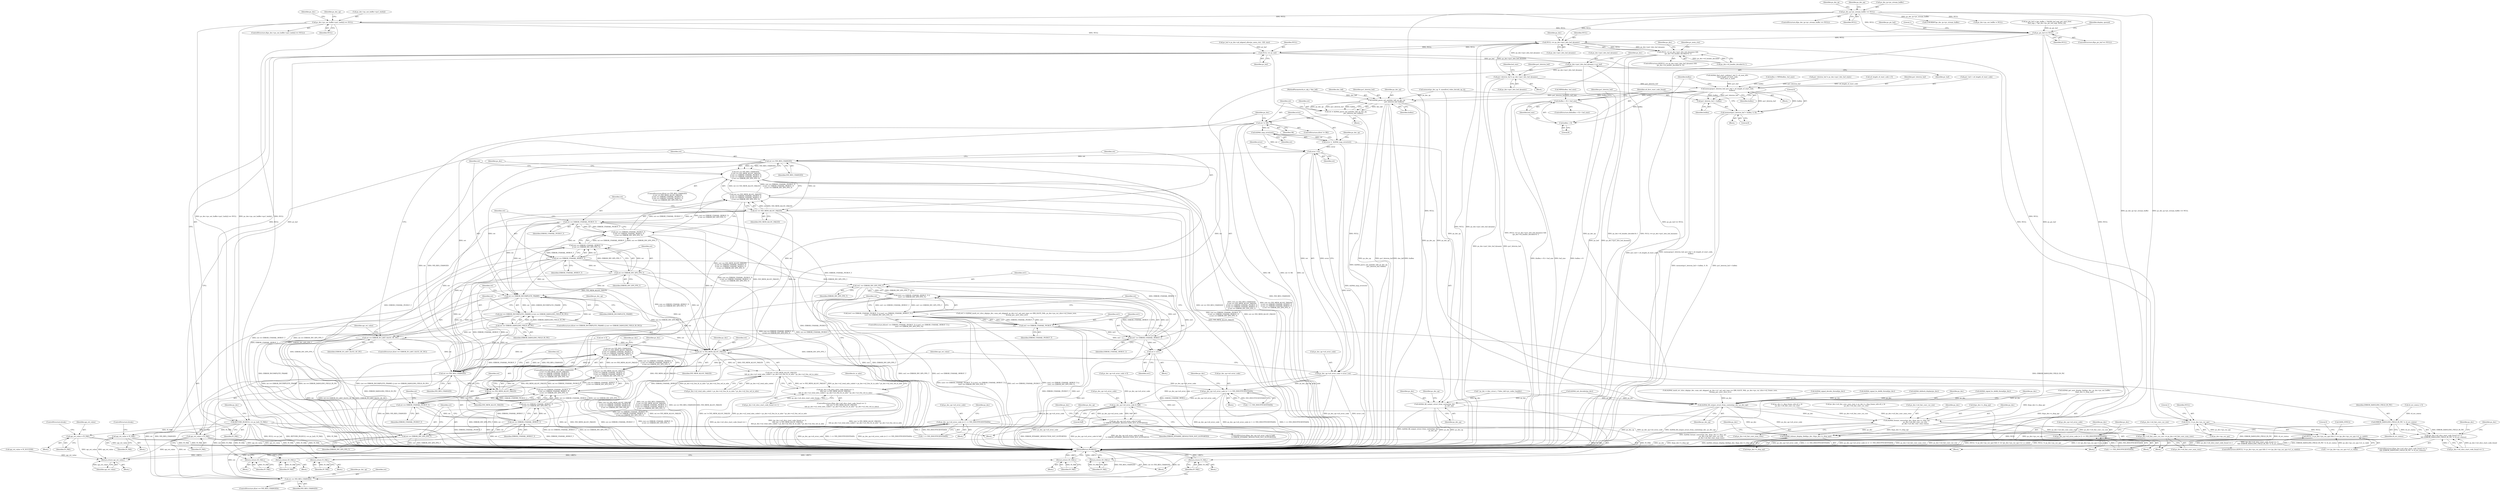 digraph "0_Android_33ef7de9ddc8ea7eb9cbc440d1cf89957a0c267b@array" {
"1000406" [label="(Call,ps_dec->ps_out_buffer->pu1_bufs[i] == NULL)"];
"1000260" [label="(Call,ps_dec_ip->pv_stream_buffer == NULL)"];
"1000623" [label="(Call,ps_pic_buf == NULL)"];
"1001000" [label="(Call,NULL == ps_dec->pu1_bits_buf_dynamic)"];
"1000999" [label="(Call,(NULL == ps_dec->pu1_bits_buf_dynamic) &&\n (ps_dec->i4_header_decoded & 1))"];
"1001041" [label="(Call,NULL == pv_buf)"];
"1001040" [label="(Call,RETURN_IF((NULL == pv_buf), IV_FAIL))"];
"1001200" [label="(Return,return (IV_FAIL);)"];
"1001268" [label="(Return,return (IV_FAIL);)"];
"1001316" [label="(Call,api_ret_value = IV_FAIL)"];
"1002184" [label="(Return,return api_ret_value;)"];
"1001360" [label="(Call,api_ret_value = IV_FAIL)"];
"1001369" [label="(Call,api_ret_value = IV_FAIL)"];
"1001417" [label="(Return,return (IV_FAIL);)"];
"1001630" [label="(Return,return IV_FAIL;)"];
"1001842" [label="(Return,return (IV_FAIL);)"];
"1001909" [label="(Return,return IV_FAIL;)"];
"1001045" [label="(Call,ps_dec->pu1_bits_buf_dynamic = pv_buf)"];
"1001060" [label="(Call,pu1_bitstrm_buf = ps_dec->pu1_bits_buf_dynamic)"];
"1001205" [label="(Call,memcpy(pu1_bitstrm_buf, pu1_buf + u4_length_of_start_code,\n                   buflen))"];
"1001212" [label="(Call,(buflen + 8) < buf_size)"];
"1001213" [label="(Call,buflen + 8)"];
"1001218" [label="(Call,memset(pu1_bitstrm_buf + buflen, 0, 8))"];
"1001219" [label="(Call,pu1_bitstrm_buf + buflen)"];
"1001294" [label="(Call,ih264d_parse_nal_unit(dec_hdl, ps_dec_op,\n                              pu1_bitstrm_buf, buflen))"];
"1001253" [label="(Call,ih264d_fill_output_struct_from_context(ps_dec,\n                                                           ps_dec_op))"];
"1001292" [label="(Call,ret = ih264d_parse_nal_unit(dec_hdl, ps_dec_op,\n                              pu1_bitstrm_buf, buflen))"];
"1001300" [label="(Call,ret != OK)"];
"1001307" [label="(Call,ih264d_map_error(ret))"];
"1001305" [label="(Call,error =  ih264d_map_error(ret))"];
"1001313" [label="(Call,error | ret)"];
"1001309" [label="(Call,ps_dec_op->u4_error_code = error | ret)"];
"1001239" [label="(Call,ps_dec_op->u4_error_code |= 1 << IVD_INSUFFICIENTDATA)"];
"1001746" [label="(Call,ps_dec_op->u4_error_code & 0xff)"];
"1001745" [label="(Call,(ps_dec_op->u4_error_code & 0xff)\n != ERROR_DYNAMIC_RESOLUTION_NOT_SUPPORTED)"];
"1001778" [label="(Call,ps_dec_op->u4_error_code |= (1 << IVD_INSUFFICIENTDATA))"];
"1001798" [label="(Call,ps_dec_op->u4_error_code |= (1 << IVD_INSUFFICIENTDATA))"];
"1001321" [label="(Call,ret == IVD_RES_CHANGED)"];
"1001320" [label="(Call,(ret == IVD_RES_CHANGED)\n || (ret == IVD_MEM_ALLOC_FAILED)\n || (ret == ERROR_UNAVAIL_PICBUF_T)\n || (ret == ERROR_UNAVAIL_MVBUF_T)\n || (ret == ERROR_INV_SPS_PPS_T))"];
"1001589" [label="(Call,(ret == IVD_RES_CHANGED)\n || (ret == IVD_MEM_ALLOC_FAILED)\n || (ret == ERROR_UNAVAIL_PICBUF_T)\n || (ret == ERROR_UNAVAIL_MVBUF_T)\n || (ret == ERROR_INV_SPS_PPS_T))"];
"1001325" [label="(Call,ret == IVD_MEM_ALLOC_FAILED)"];
"1001324" [label="(Call,(ret == IVD_MEM_ALLOC_FAILED)\n || (ret == ERROR_UNAVAIL_PICBUF_T)\n || (ret == ERROR_UNAVAIL_MVBUF_T)\n || (ret == ERROR_INV_SPS_PPS_T))"];
"1001593" [label="(Call,(ret == IVD_MEM_ALLOC_FAILED)\n || (ret == ERROR_UNAVAIL_PICBUF_T)\n || (ret == ERROR_UNAVAIL_MVBUF_T)\n || (ret == ERROR_INV_SPS_PPS_T))"];
"1001329" [label="(Call,ret == ERROR_UNAVAIL_PICBUF_T)"];
"1001328" [label="(Call,(ret == ERROR_UNAVAIL_PICBUF_T)\n || (ret == ERROR_UNAVAIL_MVBUF_T)\n || (ret == ERROR_INV_SPS_PPS_T))"];
"1001597" [label="(Call,(ret == ERROR_UNAVAIL_PICBUF_T)\n || (ret == ERROR_UNAVAIL_MVBUF_T)\n || (ret == ERROR_INV_SPS_PPS_T))"];
"1001333" [label="(Call,ret == ERROR_UNAVAIL_MVBUF_T)"];
"1001332" [label="(Call,(ret == ERROR_UNAVAIL_MVBUF_T)\n || (ret == ERROR_INV_SPS_PPS_T))"];
"1001601" [label="(Call,(ret == ERROR_UNAVAIL_MVBUF_T)\n || (ret == ERROR_INV_SPS_PPS_T))"];
"1001336" [label="(Call,ret == ERROR_INV_SPS_PPS_T)"];
"1001348" [label="(Call,ret == ERROR_INCOMPLETE_FRAME)"];
"1001347" [label="(Call,(ret == ERROR_INCOMPLETE_FRAME) || (ret == ERROR_DANGLING_FIELD_IN_PIC))"];
"1001351" [label="(Call,ret == ERROR_DANGLING_FIELD_IN_PIC)"];
"1001365" [label="(Call,ret == ERROR_IN_LAST_SLICE_OF_PIC)"];
"1001480" [label="(Call,ret != IVD_MEM_ALLOC_FAILED)"];
"1001479" [label="(Call,(ret != IVD_MEM_ALLOC_FAILED)\n && ps_dec->u2_total_mbs_coded < ps_dec->u2_frm_ht_in_mbs * ps_dec->u2_frm_wd_in_mbs)"];
"1001473" [label="(Call,(ps_dec->u4_slice_start_code_found == 1)\n && (ret != IVD_MEM_ALLOC_FAILED)\n && ps_dec->u2_total_mbs_coded < ps_dec->u2_frm_ht_in_mbs * ps_dec->u2_frm_wd_in_mbs)"];
"1001590" [label="(Call,ret == IVD_RES_CHANGED)"];
"1001594" [label="(Call,ret == IVD_MEM_ALLOC_FAILED)"];
"1001598" [label="(Call,ret == ERROR_UNAVAIL_PICBUF_T)"];
"1001602" [label="(Call,ret == ERROR_UNAVAIL_MVBUF_T)"];
"1001605" [label="(Call,ret == ERROR_INV_SPS_PPS_T)"];
"1001621" [label="(Call,ret == IVD_RES_CHANGED)"];
"1001851" [label="(Call,ERROR_DANGLING_FIELD_IN_PIC != i4_err_status)"];
"1001845" [label="(Call,(ps_dec->u4_slice_start_code_found == 1)\n && (ERROR_DANGLING_FIELD_IN_PIC != i4_err_status))"];
"1001581" [label="(Call,ret1 == ERROR_INV_SPS_PPS_T)"];
"1001577" [label="(Call,(ret1 == ERROR_UNAVAIL_MVBUF_T) ||\n (ret1 == ERROR_INV_SPS_PPS_T))"];
"1001573" [label="(Call,(ret1 == ERROR_UNAVAIL_PICBUF_T) || (ret1 == ERROR_UNAVAIL_MVBUF_T) ||\n (ret1 == ERROR_INV_SPS_PPS_T))"];
"1001585" [label="(Call,ret = ret1)"];
"1001578" [label="(Call,ret1 == ERROR_UNAVAIL_MVBUF_T)"];
"1001574" [label="(Call,ret1 == ERROR_UNAVAIL_PICBUF_T)"];
"1002066" [label="(Call,ih264d_fill_output_struct_from_context(ps_dec, ps_dec_op))"];
"1002097" [label="(Call,ih264d_format_convert(ps_dec, &(ps_dec->s_disp_op),\n                                  ps_dec->u4_fmt_conv_cur_row,\n                                  ps_dec->u4_fmt_conv_num_rows))"];
"1002109" [label="(Call,ps_dec->u4_fmt_conv_cur_row += ps_dec->u4_fmt_conv_num_rows)"];
"1002116" [label="(Call,ih264d_release_display_field(ps_dec, &(ps_dec->s_disp_op)))"];
"1002144" [label="(Call,NULL != ps_dec->ps_cur_sps)"];
"1002143" [label="(Call,(NULL != ps_dec->ps_cur_sps) && (1 == (ps_dec->ps_cur_sps->u1_is_valid)))"];
"1002143" [label="(Call,(NULL != ps_dec->ps_cur_sps) && (1 == (ps_dec->ps_cur_sps->u1_is_valid)))"];
"1002145" [label="(Identifier,NULL)"];
"1000678" [label="(Literal,1)"];
"1001317" [label="(Identifier,api_ret_value)"];
"1001361" [label="(Identifier,api_ret_value)"];
"1001324" [label="(Call,(ret == IVD_MEM_ALLOC_FAILED)\n || (ret == ERROR_UNAVAIL_PICBUF_T)\n || (ret == ERROR_UNAVAIL_MVBUF_T)\n || (ret == ERROR_INV_SPS_PPS_T))"];
"1001789" [label="(Identifier,ps_dec)"];
"1001741" [label="(Call,ih264d_signal_bs_deblk_thread(ps_dec))"];
"1001211" [label="(ControlStructure,if((buflen + 8) < buf_size))"];
"1001592" [label="(Identifier,IVD_RES_CHANGED)"];
"1001049" [label="(Identifier,pv_buf)"];
"1001360" [label="(Call,api_ret_value = IV_FAIL)"];
"1001627" [label="(Identifier,ps_dec_op)"];
"1001062" [label="(Call,ps_dec->pu1_bits_buf_dynamic)"];
"1001045" [label="(Call,ps_dec->pu1_bits_buf_dynamic = pv_buf)"];
"1001240" [label="(Call,ps_dec_op->u4_error_code)"];
"1001583" [label="(Identifier,ERROR_INV_SPS_PPS_T)"];
"1001845" [label="(Call,(ps_dec->u4_slice_start_code_found == 1)\n && (ERROR_DANGLING_FIELD_IN_PIC != i4_err_status))"];
"1001072" [label="(Call,pu1_bitstrm_buf = ps_dec->pu1_bits_buf_static)"];
"1001330" [label="(Identifier,ret)"];
"1001337" [label="(Identifier,ret)"];
"1001602" [label="(Call,ret == ERROR_UNAVAIL_MVBUF_T)"];
"1001000" [label="(Call,NULL == ps_dec->pu1_bits_buf_dynamic)"];
"1001105" [label="(Call,MIN(buflen, buf_size))"];
"1001350" [label="(Identifier,ERROR_INCOMPLETE_FRAME)"];
"1002099" [label="(Call,&(ps_dec->s_disp_op))"];
"1001225" [label="(Identifier,u4_first_start_code_found)"];
"1002110" [label="(Call,ps_dec->u4_fmt_conv_cur_row)"];
"1002098" [label="(Identifier,ps_dec)"];
"1001597" [label="(Call,(ret == ERROR_UNAVAIL_PICBUF_T)\n || (ret == ERROR_UNAVAIL_MVBUF_T)\n || (ret == ERROR_INV_SPS_PPS_T))"];
"1001354" [label="(Block,)"];
"1001798" [label="(Call,ps_dec_op->u4_error_code |= (1 << IVD_INSUFFICIENTDATA))"];
"1001745" [label="(Call,(ps_dec_op->u4_error_code & 0xff)\n != ERROR_DYNAMIC_RESOLUTION_NOT_SUPPORTED)"];
"1001297" [label="(Identifier,pu1_bitstrm_buf)"];
"1001377" [label="(Block,)"];
"1001298" [label="(Identifier,buflen)"];
"1001364" [label="(ControlStructure,if(ret == ERROR_IN_LAST_SLICE_OF_PIC))"];
"1001584" [label="(Block,)"];
"1001604" [label="(Identifier,ERROR_UNAVAIL_MVBUF_T)"];
"1001320" [label="(Call,(ret == IVD_RES_CHANGED)\n || (ret == IVD_MEM_ALLOC_FAILED)\n || (ret == ERROR_UNAVAIL_PICBUF_T)\n || (ret == ERROR_UNAVAIL_MVBUF_T)\n || (ret == ERROR_INV_SPS_PPS_T))"];
"1001418" [label="(Identifier,IV_FAIL)"];
"1002088" [label="(Call,ps_dec->s_disp_frame_info.u4_y_ht\n - ps_dec->u4_fmt_conv_cur_row)"];
"1001779" [label="(Call,ps_dec_op->u4_error_code)"];
"1001328" [label="(Call,(ret == ERROR_UNAVAIL_PICBUF_T)\n || (ret == ERROR_UNAVAIL_MVBUF_T)\n || (ret == ERROR_INV_SPS_PPS_T))"];
"1001315" [label="(Identifier,ret)"];
"1002084" [label="(Call,ps_dec->u4_fmt_conv_num_rows = ps_dec->s_disp_frame_info.u4_y_ht\n - ps_dec->u4_fmt_conv_cur_row)"];
"1001319" [label="(ControlStructure,if((ret == IVD_RES_CHANGED)\n || (ret == IVD_MEM_ALLOC_FAILED)\n || (ret == ERROR_UNAVAIL_PICBUF_T)\n || (ret == ERROR_UNAVAIL_MVBUF_T)\n || (ret == ERROR_INV_SPS_PPS_T)))"];
"1001353" [label="(Identifier,ERROR_DANGLING_FIELD_IN_PIC)"];
"1001807" [label="(Identifier,ps_dec)"];
"1001059" [label="(Block,)"];
"1000171" [label="(Call,u4_length_of_start_code = 0)"];
"1001908" [label="(Block,)"];
"1001372" [label="(ControlStructure,break;)"];
"1001296" [label="(Identifier,ps_dec_op)"];
"1001778" [label="(Call,ps_dec_op->u4_error_code |= (1 << IVD_INSUFFICIENTDATA))"];
"1002116" [label="(Call,ih264d_release_display_field(ps_dec, &(ps_dec->s_disp_op)))"];
"1001295" [label="(Identifier,dec_hdl)"];
"1001342" [label="(Identifier,ps_dec)"];
"1001610" [label="(Identifier,ps_dec)"];
"1001061" [label="(Identifier,pu1_bitstrm_buf)"];
"1000259" [label="(ControlStructure,if(ps_dec_ip->pv_stream_buffer == NULL))"];
"1001299" [label="(ControlStructure,if(ret != OK))"];
"1001777" [label="(Block,)"];
"1001363" [label="(ControlStructure,break;)"];
"1001587" [label="(Identifier,ret1)"];
"1001334" [label="(Identifier,ret)"];
"1001060" [label="(Call,pu1_bitstrm_buf = ps_dec->pu1_bits_buf_dynamic)"];
"1001214" [label="(Identifier,buflen)"];
"1001323" [label="(Identifier,IVD_RES_CHANGED)"];
"1001622" [label="(Identifier,ret)"];
"1001586" [label="(Identifier,ret)"];
"1000625" [label="(Identifier,NULL)"];
"1001318" [label="(Identifier,IV_FAIL)"];
"1001206" [label="(Identifier,pu1_bitstrm_buf)"];
"1000148" [label="(MethodParameterIn,iv_obj_t *dec_hdl)"];
"1000407" [label="(Call,ps_dec->ps_out_buffer->pu1_bufs[i])"];
"1001207" [label="(Call,pu1_buf + u4_length_of_start_code)"];
"1001746" [label="(Call,ps_dec_op->u4_error_code & 0xff)"];
"1001366" [label="(Identifier,ret)"];
"1001620" [label="(ControlStructure,if(ret == IVD_RES_CHANGED))"];
"1002126" [label="(Identifier,ps_dec)"];
"1001634" [label="(Identifier,ps_dec)"];
"1001594" [label="(Call,ret == IVD_MEM_ALLOC_FAILED)"];
"1001853" [label="(Identifier,i4_err_status)"];
"1002142" [label="(ControlStructure,if((NULL != ps_dec->ps_cur_sps) && (1 == (ps_dec->ps_cur_sps->u1_is_valid))))"];
"1001311" [label="(Identifier,ps_dec_op)"];
"1001305" [label="(Call,error =  ih264d_map_error(ret))"];
"1001554" [label="(Call,ret1 = ih264d_mark_err_slice_skip(ps_dec, num_mb_skipped, ps_dec->u1_nal_unit_type == IDR_SLICE_NAL, ps_dec->ps_cur_slice->u2_frame_num,\n &temp_poc, prev_slice_err))"];
"1001046" [label="(Call,ps_dec->pu1_bits_buf_dynamic)"];
"1001338" [label="(Identifier,ERROR_INV_SPS_PPS_T)"];
"1002118" [label="(Call,&(ps_dec->s_disp_op))"];
"1001575" [label="(Identifier,ret1)"];
"1001574" [label="(Call,ret1 == ERROR_UNAVAIL_PICBUF_T)"];
"1001255" [label="(Identifier,ps_dec_op)"];
"1001210" [label="(Identifier,buflen)"];
"1001007" [label="(Identifier,ps_dec)"];
"1001782" [label="(Call,1 << IVD_INSUFFICIENTDATA)"];
"1001501" [label="(Identifier,ht_in_mbs)"];
"1002020" [label="(Identifier,ps_dec)"];
"1000896" [label="(Call,ih264d_init_decoder(ps_dec))"];
"1001485" [label="(Identifier,ps_dec)"];
"1000405" [label="(ControlStructure,if(ps_dec->ps_out_buffer->pu1_bufs[i] == NULL))"];
"1001216" [label="(Identifier,buf_size)"];
"1001755" [label="(Identifier,ps_dec_op)"];
"1002072" [label="(Identifier,ps_dec)"];
"1001348" [label="(Call,ret == ERROR_INCOMPLETE_FRAME)"];
"1001047" [label="(Identifier,ps_dec)"];
"1001479" [label="(Call,(ret != IVD_MEM_ALLOC_FAILED)\n && ps_dec->u2_total_mbs_coded < ps_dec->u2_frm_ht_in_mbs * ps_dec->u2_frm_wd_in_mbs)"];
"1001556" [label="(Call,ih264d_mark_err_slice_skip(ps_dec, num_mb_skipped, ps_dec->u1_nal_unit_type == IDR_SLICE_NAL, ps_dec->ps_cur_slice->u2_frame_num,\n &temp_poc, prev_slice_err))"];
"1002144" [label="(Call,NULL != ps_dec->ps_cur_sps)"];
"1001473" [label="(Call,(ps_dec->u4_slice_start_code_found == 1)\n && (ret != IVD_MEM_ALLOC_FAILED)\n && ps_dec->u2_total_mbs_coded < ps_dec->u2_frm_ht_in_mbs * ps_dec->u2_frm_wd_in_mbs)"];
"1001371" [label="(Identifier,IV_FAIL)"];
"1000161" [label="(Call,i4_err_status = 0)"];
"1001306" [label="(Identifier,error)"];
"1001294" [label="(Call,ih264d_parse_nal_unit(dec_hdl, ps_dec_op,\n                              pu1_bitstrm_buf, buflen))"];
"1001595" [label="(Identifier,ret)"];
"1001336" [label="(Call,ret == ERROR_INV_SPS_PPS_T)"];
"1001321" [label="(Call,ret == IVD_RES_CHANGED)"];
"1001292" [label="(Call,ret = ih264d_parse_nal_unit(dec_hdl, ps_dec_op,\n                              pu1_bitstrm_buf, buflen))"];
"1001309" [label="(Call,ps_dec_op->u4_error_code = error | ret)"];
"1001744" [label="(ControlStructure,if((ps_dec_op->u4_error_code & 0xff)\n != ERROR_DYNAMIC_RESOLUTION_NOT_SUPPORTED))"];
"1001843" [label="(Identifier,IV_FAIL)"];
"1001369" [label="(Call,api_ret_value = IV_FAIL)"];
"1001310" [label="(Call,ps_dec_op->u4_error_code)"];
"1001087" [label="(Call,ih264d_find_start_code(pu1_buf, 0, u4_max_ofst,\n &u4_length_of_start_code,\n &u4_next_is_aud))"];
"1002149" [label="(Call,1 == (ps_dec->ps_cur_sps->u1_is_valid))"];
"1000999" [label="(Call,(NULL == ps_dec->pu1_bits_buf_dynamic) &&\n (ps_dec->i4_header_decoded & 1))"];
"1001577" [label="(Call,(ret1 == ERROR_UNAVAIL_MVBUF_T) ||\n (ret1 == ERROR_INV_SPS_PPS_T))"];
"1001846" [label="(Call,ps_dec->u4_slice_start_code_found == 1)"];
"1000264" [label="(Identifier,NULL)"];
"1001582" [label="(Identifier,ret1)"];
"1001605" [label="(Call,ret == ERROR_INV_SPS_PPS_T)"];
"1001301" [label="(Identifier,ret)"];
"1001732" [label="(Call,ih264d_signal_decode_thread(ps_dec))"];
"1000610" [label="(Call,ps_pic_buf = (pic_buffer_t *)ih264_buf_mgr_get_next_free(\n (buf_mgr_t *)ps_dec->pv_pic_buf_mgr, &free_id))"];
"1001472" [label="(ControlStructure,if((ps_dec->u4_slice_start_code_found == 1)\n && (ret != IVD_MEM_ALLOC_FAILED)\n && ps_dec->u2_total_mbs_coded < ps_dec->u2_frm_ht_in_mbs * ps_dec->u2_frm_wd_in_mbs))"];
"1001223" [label="(Literal,8)"];
"1000227" [label="(Call,memset(ps_dec_op, 0, sizeof(ivd_video_decode_op_t)))"];
"1000435" [label="(Identifier,ps_dec)"];
"1001607" [label="(Identifier,ERROR_INV_SPS_PPS_T)"];
"1001483" [label="(Call,ps_dec->u2_total_mbs_coded < ps_dec->u2_frm_ht_in_mbs * ps_dec->u2_frm_wd_in_mbs)"];
"1001910" [label="(Identifier,IV_FAIL)"];
"1000414" [label="(Identifier,NULL)"];
"1001367" [label="(Identifier,ERROR_IN_LAST_SLICE_OF_PIC)"];
"1001302" [label="(Identifier,OK)"];
"1000418" [label="(Identifier,ps_dec_op)"];
"1001589" [label="(Call,(ret == IVD_RES_CHANGED)\n || (ret == IVD_MEM_ALLOC_FAILED)\n || (ret == ERROR_UNAVAIL_PICBUF_T)\n || (ret == ERROR_UNAVAIL_MVBUF_T)\n || (ret == ERROR_INV_SPS_PPS_T))"];
"1002024" [label="(Call,ih264d_signal_bs_deblk_thread(ps_dec))"];
"1001040" [label="(Call,RETURN_IF((NULL == pv_buf), IV_FAIL))"];
"1001588" [label="(ControlStructure,if((ret == IVD_RES_CHANGED)\n || (ret == IVD_MEM_ALLOC_FAILED)\n || (ret == ERROR_UNAVAIL_PICBUF_T)\n || (ret == ERROR_UNAVAIL_MVBUF_T)\n || (ret == ERROR_INV_SPS_PPS_T)))"];
"1001316" [label="(Call,api_ret_value = IV_FAIL)"];
"1001333" [label="(Call,ret == ERROR_UNAVAIL_MVBUF_T)"];
"1000151" [label="(Block,)"];
"1001293" [label="(Identifier,ret)"];
"1001219" [label="(Call,pu1_bitstrm_buf + buflen)"];
"1001001" [label="(Identifier,NULL)"];
"1001042" [label="(Identifier,NULL)"];
"1000981" [label="(Call,(UWORD8*)ps_dec_ip->pv_stream_buffer)"];
"1001015" [label="(Identifier,pv_mem_ctxt)"];
"1001362" [label="(Identifier,IV_FAIL)"];
"1001357" [label="(Identifier,ps_dec_op)"];
"1001774" [label="(Identifier,ps_dec)"];
"1001621" [label="(Call,ret == IVD_RES_CHANGED)"];
"1001750" [label="(Literal,0xff)"];
"1001052" [label="(Identifier,ps_dec)"];
"1000976" [label="(Block,)"];
"1000188" [label="(Call,ret = 0)"];
"1000998" [label="(ControlStructure,if((NULL == ps_dec->pu1_bits_buf_dynamic) &&\n (ps_dec->i4_header_decoded & 1)))"];
"1001252" [label="(Block,)"];
"1001580" [label="(Identifier,ERROR_UNAVAIL_MVBUF_T)"];
"1001585" [label="(Call,ret = ret1)"];
"1001747" [label="(Call,ps_dec_op->u4_error_code)"];
"1001218" [label="(Call,memset(pu1_bitstrm_buf + buflen, 0, 8))"];
"1001220" [label="(Identifier,pu1_bitstrm_buf)"];
"1001802" [label="(Call,1 << IVD_INSUFFICIENTDATA)"];
"1001579" [label="(Identifier,ret1)"];
"1001313" [label="(Call,error | ret)"];
"1001335" [label="(Identifier,ERROR_UNAVAIL_MVBUF_T)"];
"1002113" [label="(Call,ps_dec->u4_fmt_conv_num_rows)"];
"1001842" [label="(Return,return (IV_FAIL);)"];
"1001258" [label="(Identifier,ps_dec_op)"];
"1001368" [label="(Block,)"];
"1001799" [label="(Call,ps_dec_op->u4_error_code)"];
"1001844" [label="(ControlStructure,if((ps_dec->u4_slice_start_code_found == 1)\n && (ERROR_DANGLING_FIELD_IN_PIC != i4_err_status)))"];
"1001902" [label="(Call,ih264d_deblock_display(ps_dec))"];
"1002103" [label="(Call,ps_dec->u4_fmt_conv_cur_row)"];
"1000622" [label="(ControlStructure,if(ps_pic_buf == NULL))"];
"1001213" [label="(Call,buflen + 8)"];
"1001002" [label="(Call,ps_dec->pu1_bits_buf_dynamic)"];
"1001233" [label="(Block,)"];
"1001572" [label="(ControlStructure,if((ret1 == ERROR_UNAVAIL_PICBUF_T) || (ret1 == ERROR_UNAVAIL_MVBUF_T) ||\n (ret1 == ERROR_INV_SPS_PPS_T)))"];
"1001269" [label="(Identifier,IV_FAIL)"];
"1001307" [label="(Call,ih264d_map_error(ret))"];
"1001103" [label="(Call,buflen = MIN(buflen, buf_size))"];
"1000630" [label="(Identifier,display_queued)"];
"1001010" [label="(Block,)"];
"1001909" [label="(Return,return IV_FAIL;)"];
"1002185" [label="(Identifier,api_ret_value)"];
"1001601" [label="(Call,(ret == ERROR_UNAVAIL_MVBUF_T)\n || (ret == ERROR_INV_SPS_PPS_T))"];
"1001346" [label="(ControlStructure,if((ret == ERROR_INCOMPLETE_FRAME) || (ret == ERROR_DANGLING_FIELD_IN_PIC)))"];
"1001044" [label="(Identifier,IV_FAIL)"];
"1001480" [label="(Call,ret != IVD_MEM_ALLOC_FAILED)"];
"1001332" [label="(Call,(ret == ERROR_UNAVAIL_MVBUF_T)\n || (ret == ERROR_INV_SPS_PPS_T))"];
"1001200" [label="(Return,return (IV_FAIL);)"];
"1001751" [label="(Identifier,ERROR_DYNAMIC_RESOLUTION_NOT_SUPPORTED)"];
"1001573" [label="(Call,(ret1 == ERROR_UNAVAIL_PICBUF_T) || (ret1 == ERROR_UNAVAIL_MVBUF_T) ||\n (ret1 == ERROR_INV_SPS_PPS_T))"];
"1002083" [label="(Block,)"];
"1001268" [label="(Return,return (IV_FAIL);)"];
"1001581" [label="(Call,ret1 == ERROR_INV_SPS_PPS_T)"];
"1001155" [label="(Block,)"];
"1001005" [label="(Call,ps_dec->i4_header_decoded & 1)"];
"1001578" [label="(Call,ret1 == ERROR_UNAVAIL_MVBUF_T)"];
"1000283" [label="(Identifier,ps_dec_ip)"];
"1002106" [label="(Call,ps_dec->u4_fmt_conv_num_rows)"];
"1001034" [label="(Call,pv_buf = ps_dec->pf_aligned_alloc(pv_mem_ctxt, 128, size))"];
"1001308" [label="(Identifier,ret)"];
"1001327" [label="(Identifier,IVD_MEM_ALLOC_FAILED)"];
"1001600" [label="(Identifier,ERROR_UNAVAIL_PICBUF_T)"];
"1001482" [label="(Identifier,IVD_MEM_ALLOC_FAILED)"];
"1001576" [label="(Identifier,ERROR_UNAVAIL_PICBUF_T)"];
"1000406" [label="(Call,ps_dec->ps_out_buffer->pu1_bufs[i] == NULL)"];
"1001329" [label="(Call,ret == ERROR_UNAVAIL_PICBUF_T)"];
"1000260" [label="(Call,ps_dec_ip->pv_stream_buffer == NULL)"];
"1001598" [label="(Call,ret == ERROR_UNAVAIL_PICBUF_T)"];
"1001596" [label="(Identifier,IVD_MEM_ALLOC_FAILED)"];
"1002068" [label="(Identifier,ps_dec_op)"];
"1000268" [label="(Identifier,ps_dec_op)"];
"1001599" [label="(Identifier,ret)"];
"1001057" [label="(Identifier,ps_dec)"];
"1002067" [label="(Identifier,ps_dec)"];
"1001474" [label="(Call,ps_dec->u4_slice_start_code_found == 1)"];
"1002160" [label="(Literal,0)"];
"1002186" [label="(MethodReturn,WORD32)"];
"1001254" [label="(Identifier,ps_dec)"];
"1001303" [label="(Block,)"];
"1001314" [label="(Identifier,error)"];
"1001352" [label="(Identifier,ret)"];
"1001606" [label="(Identifier,ret)"];
"1002150" [label="(Literal,1)"];
"1001630" [label="(Return,return IV_FAIL;)"];
"1001417" [label="(Return,return (IV_FAIL);)"];
"1001591" [label="(Identifier,ret)"];
"1001217" [label="(Block,)"];
"1001593" [label="(Call,(ret == IVD_MEM_ALLOC_FAILED)\n || (ret == ERROR_UNAVAIL_PICBUF_T)\n || (ret == ERROR_UNAVAIL_MVBUF_T)\n || (ret == ERROR_INV_SPS_PPS_T))"];
"1000153" [label="(Call,* ps_dec = (dec_struct_t *)(dec_hdl->pv_codec_handle))"];
"1002097" [label="(Call,ih264d_format_convert(ps_dec, &(ps_dec->s_disp_op),\n                                  ps_dec->u4_fmt_conv_cur_row,\n                                  ps_dec->u4_fmt_conv_num_rows))"];
"1002117" [label="(Identifier,ps_dec)"];
"1001205" [label="(Call,memcpy(pu1_bitstrm_buf, pu1_buf + u4_length_of_start_code,\n                   buflen))"];
"1002026" [label="(Block,)"];
"1002146" [label="(Call,ps_dec->ps_cur_sps)"];
"1001243" [label="(Call,1 << IVD_INSUFFICIENTDATA)"];
"1002111" [label="(Identifier,ps_dec)"];
"1001603" [label="(Identifier,ret)"];
"1001043" [label="(Identifier,pv_buf)"];
"1001608" [label="(Block,)"];
"1002109" [label="(Call,ps_dec->u4_fmt_conv_cur_row += ps_dec->u4_fmt_conv_num_rows)"];
"1000623" [label="(Call,ps_pic_buf == NULL)"];
"1001066" [label="(Identifier,buf_size)"];
"1001809" [label="(Block,)"];
"1001212" [label="(Call,(buflen + 8) < buf_size)"];
"1001222" [label="(Literal,0)"];
"1001375" [label="(Identifier,ps_dec)"];
"1001623" [label="(Identifier,IVD_RES_CHANGED)"];
"1001852" [label="(Identifier,ERROR_DANGLING_FIELD_IN_PIC)"];
"1001631" [label="(Identifier,IV_FAIL)"];
"1001351" [label="(Call,ret == ERROR_DANGLING_FIELD_IN_PIC)"];
"1001253" [label="(Call,ih264d_fill_output_struct_from_context(ps_dec,\n                                                           ps_dec_op))"];
"1001797" [label="(Block,)"];
"1001215" [label="(Literal,8)"];
"1000476" [label="(Call,ps_dec_op->u4_error_code = 0)"];
"1001349" [label="(Identifier,ret)"];
"1002178" [label="(Call,DATA_SYNC())"];
"1001300" [label="(Call,ret != OK)"];
"1001590" [label="(Call,ret == IVD_RES_CHANGED)"];
"1001326" [label="(Identifier,ret)"];
"1001041" [label="(Call,NULL == pv_buf)"];
"1001201" [label="(Identifier,IV_FAIL)"];
"1001331" [label="(Identifier,ERROR_UNAVAIL_PICBUF_T)"];
"1002066" [label="(Call,ih264d_fill_output_struct_from_context(ps_dec, ps_dec_op))"];
"1000192" [label="(Call,api_ret_value = IV_SUCCESS)"];
"1000261" [label="(Call,ps_dec_ip->pv_stream_buffer)"];
"1001249" [label="(Identifier,ps_dec)"];
"1001347" [label="(Call,(ret == ERROR_INCOMPLETE_FRAME) || (ret == ERROR_DANGLING_FIELD_IN_PIC))"];
"1001365" [label="(Call,ret == ERROR_IN_LAST_SLICE_OF_PIC)"];
"1002184" [label="(Return,return api_ret_value;)"];
"1001204" [label="(Block,)"];
"1002038" [label="(Call,ih264d_get_next_display_field(ps_dec, ps_dec->ps_out_buffer,\n &(ps_dec->s_disp_op)))"];
"1000624" [label="(Identifier,ps_pic_buf)"];
"1001221" [label="(Identifier,buflen)"];
"1001325" [label="(Call,ret == IVD_MEM_ALLOC_FAILED)"];
"1001322" [label="(Identifier,ret)"];
"1001239" [label="(Call,ps_dec_op->u4_error_code |= 1 << IVD_INSUFFICIENTDATA)"];
"1001858" [label="(Identifier,ps_dec)"];
"1001851" [label="(Call,ERROR_DANGLING_FIELD_IN_PIC != i4_err_status)"];
"1001370" [label="(Identifier,api_ret_value)"];
"1000311" [label="(Call,ps_dec->ps_out_buffer = NULL)"];
"1001481" [label="(Identifier,ret)"];
"1000406" -> "1000405"  [label="AST: "];
"1000406" -> "1000414"  [label="CFG: "];
"1000407" -> "1000406"  [label="AST: "];
"1000414" -> "1000406"  [label="AST: "];
"1000418" -> "1000406"  [label="CFG: "];
"1000435" -> "1000406"  [label="CFG: "];
"1000406" -> "1002186"  [label="DDG: ps_dec->ps_out_buffer->pu1_bufs[i]"];
"1000406" -> "1002186"  [label="DDG: NULL"];
"1000406" -> "1002186"  [label="DDG: ps_dec->ps_out_buffer->pu1_bufs[i] == NULL"];
"1000260" -> "1000406"  [label="DDG: NULL"];
"1000406" -> "1000623"  [label="DDG: NULL"];
"1000406" -> "1001000"  [label="DDG: NULL"];
"1000260" -> "1000259"  [label="AST: "];
"1000260" -> "1000264"  [label="CFG: "];
"1000261" -> "1000260"  [label="AST: "];
"1000264" -> "1000260"  [label="AST: "];
"1000268" -> "1000260"  [label="CFG: "];
"1000283" -> "1000260"  [label="CFG: "];
"1000260" -> "1002186"  [label="DDG: ps_dec_ip->pv_stream_buffer == NULL"];
"1000260" -> "1002186"  [label="DDG: NULL"];
"1000260" -> "1002186"  [label="DDG: ps_dec_ip->pv_stream_buffer"];
"1000260" -> "1000311"  [label="DDG: NULL"];
"1000260" -> "1000623"  [label="DDG: NULL"];
"1000260" -> "1000981"  [label="DDG: ps_dec_ip->pv_stream_buffer"];
"1000260" -> "1001000"  [label="DDG: NULL"];
"1000623" -> "1000622"  [label="AST: "];
"1000623" -> "1000625"  [label="CFG: "];
"1000624" -> "1000623"  [label="AST: "];
"1000625" -> "1000623"  [label="AST: "];
"1000630" -> "1000623"  [label="CFG: "];
"1000678" -> "1000623"  [label="CFG: "];
"1000623" -> "1002186"  [label="DDG: ps_pic_buf == NULL"];
"1000623" -> "1002186"  [label="DDG: ps_pic_buf"];
"1000623" -> "1002186"  [label="DDG: NULL"];
"1000610" -> "1000623"  [label="DDG: ps_pic_buf"];
"1000623" -> "1001000"  [label="DDG: NULL"];
"1001000" -> "1000999"  [label="AST: "];
"1001000" -> "1001002"  [label="CFG: "];
"1001001" -> "1001000"  [label="AST: "];
"1001002" -> "1001000"  [label="AST: "];
"1001007" -> "1001000"  [label="CFG: "];
"1000999" -> "1001000"  [label="CFG: "];
"1001000" -> "1002186"  [label="DDG: NULL"];
"1001000" -> "1002186"  [label="DDG: ps_dec->pu1_bits_buf_dynamic"];
"1001000" -> "1000999"  [label="DDG: NULL"];
"1001000" -> "1000999"  [label="DDG: ps_dec->pu1_bits_buf_dynamic"];
"1001041" -> "1001000"  [label="DDG: NULL"];
"1001045" -> "1001000"  [label="DDG: ps_dec->pu1_bits_buf_dynamic"];
"1001000" -> "1001041"  [label="DDG: NULL"];
"1001000" -> "1001060"  [label="DDG: ps_dec->pu1_bits_buf_dynamic"];
"1001000" -> "1002144"  [label="DDG: NULL"];
"1000999" -> "1000998"  [label="AST: "];
"1000999" -> "1001005"  [label="CFG: "];
"1001005" -> "1000999"  [label="AST: "];
"1001015" -> "1000999"  [label="CFG: "];
"1001057" -> "1000999"  [label="CFG: "];
"1000999" -> "1002186"  [label="DDG: (NULL == ps_dec->pu1_bits_buf_dynamic) &&\n (ps_dec->i4_header_decoded & 1)"];
"1000999" -> "1002186"  [label="DDG: ps_dec->i4_header_decoded & 1"];
"1000999" -> "1002186"  [label="DDG: NULL == ps_dec->pu1_bits_buf_dynamic"];
"1001005" -> "1000999"  [label="DDG: ps_dec->i4_header_decoded"];
"1001005" -> "1000999"  [label="DDG: 1"];
"1001041" -> "1001040"  [label="AST: "];
"1001041" -> "1001043"  [label="CFG: "];
"1001042" -> "1001041"  [label="AST: "];
"1001043" -> "1001041"  [label="AST: "];
"1001044" -> "1001041"  [label="CFG: "];
"1001041" -> "1002186"  [label="DDG: NULL"];
"1001041" -> "1001040"  [label="DDG: NULL"];
"1001041" -> "1001040"  [label="DDG: pv_buf"];
"1001034" -> "1001041"  [label="DDG: pv_buf"];
"1001041" -> "1001045"  [label="DDG: pv_buf"];
"1001041" -> "1002144"  [label="DDG: NULL"];
"1001040" -> "1001010"  [label="AST: "];
"1001040" -> "1001044"  [label="CFG: "];
"1001044" -> "1001040"  [label="AST: "];
"1001047" -> "1001040"  [label="CFG: "];
"1001040" -> "1002186"  [label="DDG: NULL == pv_buf"];
"1001040" -> "1002186"  [label="DDG: RETURN_IF((NULL == pv_buf), IV_FAIL)"];
"1001040" -> "1002186"  [label="DDG: IV_FAIL"];
"1001040" -> "1001200"  [label="DDG: IV_FAIL"];
"1001040" -> "1001268"  [label="DDG: IV_FAIL"];
"1001040" -> "1001316"  [label="DDG: IV_FAIL"];
"1001040" -> "1001360"  [label="DDG: IV_FAIL"];
"1001040" -> "1001369"  [label="DDG: IV_FAIL"];
"1001040" -> "1001417"  [label="DDG: IV_FAIL"];
"1001040" -> "1001630"  [label="DDG: IV_FAIL"];
"1001040" -> "1001842"  [label="DDG: IV_FAIL"];
"1001040" -> "1001909"  [label="DDG: IV_FAIL"];
"1001200" -> "1001155"  [label="AST: "];
"1001200" -> "1001201"  [label="CFG: "];
"1001201" -> "1001200"  [label="AST: "];
"1002186" -> "1001200"  [label="CFG: "];
"1001200" -> "1002186"  [label="DDG: <RET>"];
"1001201" -> "1001200"  [label="DDG: IV_FAIL"];
"1001268" -> "1001252"  [label="AST: "];
"1001268" -> "1001269"  [label="CFG: "];
"1001269" -> "1001268"  [label="AST: "];
"1002186" -> "1001268"  [label="CFG: "];
"1001268" -> "1002186"  [label="DDG: <RET>"];
"1001269" -> "1001268"  [label="DDG: IV_FAIL"];
"1001316" -> "1001303"  [label="AST: "];
"1001316" -> "1001318"  [label="CFG: "];
"1001317" -> "1001316"  [label="AST: "];
"1001318" -> "1001316"  [label="AST: "];
"1001322" -> "1001316"  [label="CFG: "];
"1001316" -> "1002186"  [label="DDG: IV_FAIL"];
"1001316" -> "1002186"  [label="DDG: api_ret_value"];
"1001316" -> "1002184"  [label="DDG: api_ret_value"];
"1002184" -> "1000151"  [label="AST: "];
"1002184" -> "1002185"  [label="CFG: "];
"1002185" -> "1002184"  [label="AST: "];
"1002186" -> "1002184"  [label="CFG: "];
"1002184" -> "1002186"  [label="DDG: <RET>"];
"1002185" -> "1002184"  [label="DDG: api_ret_value"];
"1001360" -> "1002184"  [label="DDG: api_ret_value"];
"1000192" -> "1002184"  [label="DDG: api_ret_value"];
"1001369" -> "1002184"  [label="DDG: api_ret_value"];
"1001360" -> "1001354"  [label="AST: "];
"1001360" -> "1001362"  [label="CFG: "];
"1001361" -> "1001360"  [label="AST: "];
"1001362" -> "1001360"  [label="AST: "];
"1001363" -> "1001360"  [label="CFG: "];
"1001360" -> "1002186"  [label="DDG: api_ret_value"];
"1001360" -> "1002186"  [label="DDG: IV_FAIL"];
"1001369" -> "1001368"  [label="AST: "];
"1001369" -> "1001371"  [label="CFG: "];
"1001370" -> "1001369"  [label="AST: "];
"1001371" -> "1001369"  [label="AST: "];
"1001372" -> "1001369"  [label="CFG: "];
"1001369" -> "1002186"  [label="DDG: IV_FAIL"];
"1001369" -> "1002186"  [label="DDG: api_ret_value"];
"1001417" -> "1001377"  [label="AST: "];
"1001417" -> "1001418"  [label="CFG: "];
"1001418" -> "1001417"  [label="AST: "];
"1002186" -> "1001417"  [label="CFG: "];
"1001417" -> "1002186"  [label="DDG: <RET>"];
"1001418" -> "1001417"  [label="DDG: IV_FAIL"];
"1001630" -> "1001608"  [label="AST: "];
"1001630" -> "1001631"  [label="CFG: "];
"1001631" -> "1001630"  [label="AST: "];
"1002186" -> "1001630"  [label="CFG: "];
"1001630" -> "1002186"  [label="DDG: <RET>"];
"1001631" -> "1001630"  [label="DDG: IV_FAIL"];
"1001842" -> "1001809"  [label="AST: "];
"1001842" -> "1001843"  [label="CFG: "];
"1001843" -> "1001842"  [label="AST: "];
"1002186" -> "1001842"  [label="CFG: "];
"1001842" -> "1002186"  [label="DDG: <RET>"];
"1001843" -> "1001842"  [label="DDG: IV_FAIL"];
"1001909" -> "1001908"  [label="AST: "];
"1001909" -> "1001910"  [label="CFG: "];
"1001910" -> "1001909"  [label="AST: "];
"1002186" -> "1001909"  [label="CFG: "];
"1001909" -> "1002186"  [label="DDG: <RET>"];
"1001910" -> "1001909"  [label="DDG: IV_FAIL"];
"1001045" -> "1001010"  [label="AST: "];
"1001045" -> "1001049"  [label="CFG: "];
"1001046" -> "1001045"  [label="AST: "];
"1001049" -> "1001045"  [label="AST: "];
"1001052" -> "1001045"  [label="CFG: "];
"1001045" -> "1002186"  [label="DDG: pv_buf"];
"1001045" -> "1002186"  [label="DDG: ps_dec->pu1_bits_buf_dynamic"];
"1001045" -> "1001060"  [label="DDG: ps_dec->pu1_bits_buf_dynamic"];
"1001060" -> "1001059"  [label="AST: "];
"1001060" -> "1001062"  [label="CFG: "];
"1001061" -> "1001060"  [label="AST: "];
"1001062" -> "1001060"  [label="AST: "];
"1001066" -> "1001060"  [label="CFG: "];
"1001060" -> "1002186"  [label="DDG: ps_dec->pu1_bits_buf_dynamic"];
"1001060" -> "1002186"  [label="DDG: pu1_bitstrm_buf"];
"1001060" -> "1001205"  [label="DDG: pu1_bitstrm_buf"];
"1001205" -> "1001204"  [label="AST: "];
"1001205" -> "1001210"  [label="CFG: "];
"1001206" -> "1001205"  [label="AST: "];
"1001207" -> "1001205"  [label="AST: "];
"1001210" -> "1001205"  [label="AST: "];
"1001214" -> "1001205"  [label="CFG: "];
"1001205" -> "1002186"  [label="DDG: memcpy(pu1_bitstrm_buf, pu1_buf + u4_length_of_start_code,\n                   buflen)"];
"1001205" -> "1002186"  [label="DDG: pu1_buf + u4_length_of_start_code"];
"1001072" -> "1001205"  [label="DDG: pu1_bitstrm_buf"];
"1001087" -> "1001205"  [label="DDG: pu1_buf"];
"1000171" -> "1001205"  [label="DDG: u4_length_of_start_code"];
"1001103" -> "1001205"  [label="DDG: buflen"];
"1001205" -> "1001212"  [label="DDG: buflen"];
"1001205" -> "1001213"  [label="DDG: buflen"];
"1001205" -> "1001218"  [label="DDG: pu1_bitstrm_buf"];
"1001205" -> "1001218"  [label="DDG: buflen"];
"1001205" -> "1001219"  [label="DDG: pu1_bitstrm_buf"];
"1001205" -> "1001219"  [label="DDG: buflen"];
"1001205" -> "1001294"  [label="DDG: pu1_bitstrm_buf"];
"1001205" -> "1001294"  [label="DDG: buflen"];
"1001212" -> "1001211"  [label="AST: "];
"1001212" -> "1001216"  [label="CFG: "];
"1001213" -> "1001212"  [label="AST: "];
"1001216" -> "1001212"  [label="AST: "];
"1001220" -> "1001212"  [label="CFG: "];
"1001225" -> "1001212"  [label="CFG: "];
"1001212" -> "1002186"  [label="DDG: buflen + 8"];
"1001212" -> "1002186"  [label="DDG: (buflen + 8) < buf_size"];
"1001212" -> "1002186"  [label="DDG: buf_size"];
"1001105" -> "1001212"  [label="DDG: buf_size"];
"1001213" -> "1001215"  [label="CFG: "];
"1001214" -> "1001213"  [label="AST: "];
"1001215" -> "1001213"  [label="AST: "];
"1001216" -> "1001213"  [label="CFG: "];
"1001218" -> "1001217"  [label="AST: "];
"1001218" -> "1001223"  [label="CFG: "];
"1001219" -> "1001218"  [label="AST: "];
"1001222" -> "1001218"  [label="AST: "];
"1001223" -> "1001218"  [label="AST: "];
"1001225" -> "1001218"  [label="CFG: "];
"1001218" -> "1002186"  [label="DDG: memset(pu1_bitstrm_buf + buflen, 0, 8)"];
"1001218" -> "1002186"  [label="DDG: pu1_bitstrm_buf + buflen"];
"1001219" -> "1001221"  [label="CFG: "];
"1001220" -> "1001219"  [label="AST: "];
"1001221" -> "1001219"  [label="AST: "];
"1001222" -> "1001219"  [label="CFG: "];
"1001294" -> "1001292"  [label="AST: "];
"1001294" -> "1001298"  [label="CFG: "];
"1001295" -> "1001294"  [label="AST: "];
"1001296" -> "1001294"  [label="AST: "];
"1001297" -> "1001294"  [label="AST: "];
"1001298" -> "1001294"  [label="AST: "];
"1001292" -> "1001294"  [label="CFG: "];
"1001294" -> "1002186"  [label="DDG: dec_hdl"];
"1001294" -> "1002186"  [label="DDG: ps_dec_op"];
"1001294" -> "1002186"  [label="DDG: pu1_bitstrm_buf"];
"1001294" -> "1002186"  [label="DDG: buflen"];
"1001294" -> "1001253"  [label="DDG: ps_dec_op"];
"1001294" -> "1001292"  [label="DDG: dec_hdl"];
"1001294" -> "1001292"  [label="DDG: ps_dec_op"];
"1001294" -> "1001292"  [label="DDG: pu1_bitstrm_buf"];
"1001294" -> "1001292"  [label="DDG: buflen"];
"1000148" -> "1001294"  [label="DDG: dec_hdl"];
"1000227" -> "1001294"  [label="DDG: ps_dec_op"];
"1001294" -> "1002066"  [label="DDG: ps_dec_op"];
"1001253" -> "1001252"  [label="AST: "];
"1001253" -> "1001255"  [label="CFG: "];
"1001254" -> "1001253"  [label="AST: "];
"1001255" -> "1001253"  [label="AST: "];
"1001258" -> "1001253"  [label="CFG: "];
"1001253" -> "1002186"  [label="DDG: ih264d_fill_output_struct_from_context(ps_dec,\n                                                           ps_dec_op)"];
"1001253" -> "1002186"  [label="DDG: ps_dec"];
"1001253" -> "1002186"  [label="DDG: ps_dec_op"];
"1000896" -> "1001253"  [label="DDG: ps_dec"];
"1000153" -> "1001253"  [label="DDG: ps_dec"];
"1000227" -> "1001253"  [label="DDG: ps_dec_op"];
"1001292" -> "1000976"  [label="AST: "];
"1001293" -> "1001292"  [label="AST: "];
"1001301" -> "1001292"  [label="CFG: "];
"1001292" -> "1002186"  [label="DDG: ih264d_parse_nal_unit(dec_hdl, ps_dec_op,\n                              pu1_bitstrm_buf, buflen)"];
"1001292" -> "1001300"  [label="DDG: ret"];
"1001300" -> "1001299"  [label="AST: "];
"1001300" -> "1001302"  [label="CFG: "];
"1001301" -> "1001300"  [label="AST: "];
"1001302" -> "1001300"  [label="AST: "];
"1001306" -> "1001300"  [label="CFG: "];
"1001375" -> "1001300"  [label="CFG: "];
"1001300" -> "1002186"  [label="DDG: OK"];
"1001300" -> "1002186"  [label="DDG: ret != OK"];
"1001300" -> "1002186"  [label="DDG: ret"];
"1001300" -> "1001307"  [label="DDG: ret"];
"1001300" -> "1001480"  [label="DDG: ret"];
"1001300" -> "1001590"  [label="DDG: ret"];
"1001307" -> "1001305"  [label="AST: "];
"1001307" -> "1001308"  [label="CFG: "];
"1001308" -> "1001307"  [label="AST: "];
"1001305" -> "1001307"  [label="CFG: "];
"1001307" -> "1001305"  [label="DDG: ret"];
"1001307" -> "1001313"  [label="DDG: ret"];
"1001305" -> "1001303"  [label="AST: "];
"1001306" -> "1001305"  [label="AST: "];
"1001311" -> "1001305"  [label="CFG: "];
"1001305" -> "1002186"  [label="DDG: ih264d_map_error(ret)"];
"1001305" -> "1001313"  [label="DDG: error"];
"1001313" -> "1001309"  [label="AST: "];
"1001313" -> "1001315"  [label="CFG: "];
"1001314" -> "1001313"  [label="AST: "];
"1001315" -> "1001313"  [label="AST: "];
"1001309" -> "1001313"  [label="CFG: "];
"1001313" -> "1002186"  [label="DDG: error"];
"1001313" -> "1001309"  [label="DDG: error"];
"1001313" -> "1001309"  [label="DDG: ret"];
"1001313" -> "1001321"  [label="DDG: ret"];
"1001309" -> "1001303"  [label="AST: "];
"1001310" -> "1001309"  [label="AST: "];
"1001317" -> "1001309"  [label="CFG: "];
"1001309" -> "1002186"  [label="DDG: error | ret"];
"1001309" -> "1002186"  [label="DDG: ps_dec_op->u4_error_code"];
"1001309" -> "1001239"  [label="DDG: ps_dec_op->u4_error_code"];
"1001309" -> "1001746"  [label="DDG: ps_dec_op->u4_error_code"];
"1001239" -> "1001233"  [label="AST: "];
"1001239" -> "1001243"  [label="CFG: "];
"1001240" -> "1001239"  [label="AST: "];
"1001243" -> "1001239"  [label="AST: "];
"1001249" -> "1001239"  [label="CFG: "];
"1001239" -> "1002186"  [label="DDG: ps_dec_op->u4_error_code |= 1 << IVD_INSUFFICIENTDATA"];
"1001239" -> "1002186"  [label="DDG: 1 << IVD_INSUFFICIENTDATA"];
"1001239" -> "1002186"  [label="DDG: ps_dec_op->u4_error_code"];
"1000476" -> "1001239"  [label="DDG: ps_dec_op->u4_error_code"];
"1001243" -> "1001239"  [label="DDG: 1"];
"1001243" -> "1001239"  [label="DDG: IVD_INSUFFICIENTDATA"];
"1001239" -> "1001746"  [label="DDG: ps_dec_op->u4_error_code"];
"1001746" -> "1001745"  [label="AST: "];
"1001746" -> "1001750"  [label="CFG: "];
"1001747" -> "1001746"  [label="AST: "];
"1001750" -> "1001746"  [label="AST: "];
"1001751" -> "1001746"  [label="CFG: "];
"1001746" -> "1002186"  [label="DDG: ps_dec_op->u4_error_code"];
"1001746" -> "1001745"  [label="DDG: ps_dec_op->u4_error_code"];
"1001746" -> "1001745"  [label="DDG: 0xff"];
"1000476" -> "1001746"  [label="DDG: ps_dec_op->u4_error_code"];
"1001746" -> "1001778"  [label="DDG: ps_dec_op->u4_error_code"];
"1001746" -> "1001798"  [label="DDG: ps_dec_op->u4_error_code"];
"1001745" -> "1001744"  [label="AST: "];
"1001745" -> "1001751"  [label="CFG: "];
"1001751" -> "1001745"  [label="AST: "];
"1001755" -> "1001745"  [label="CFG: "];
"1001774" -> "1001745"  [label="CFG: "];
"1001745" -> "1002186"  [label="DDG: ERROR_DYNAMIC_RESOLUTION_NOT_SUPPORTED"];
"1001745" -> "1002186"  [label="DDG: ps_dec_op->u4_error_code & 0xff"];
"1001745" -> "1002186"  [label="DDG: (ps_dec_op->u4_error_code & 0xff)\n != ERROR_DYNAMIC_RESOLUTION_NOT_SUPPORTED"];
"1001778" -> "1001777"  [label="AST: "];
"1001778" -> "1001782"  [label="CFG: "];
"1001779" -> "1001778"  [label="AST: "];
"1001782" -> "1001778"  [label="AST: "];
"1001789" -> "1001778"  [label="CFG: "];
"1001778" -> "1002186"  [label="DDG: 1 << IVD_INSUFFICIENTDATA"];
"1001778" -> "1002186"  [label="DDG: ps_dec_op->u4_error_code |= (1 << IVD_INSUFFICIENTDATA)"];
"1001778" -> "1002186"  [label="DDG: ps_dec_op->u4_error_code"];
"1001782" -> "1001778"  [label="DDG: 1"];
"1001782" -> "1001778"  [label="DDG: IVD_INSUFFICIENTDATA"];
"1001778" -> "1001798"  [label="DDG: ps_dec_op->u4_error_code"];
"1001798" -> "1001797"  [label="AST: "];
"1001798" -> "1001802"  [label="CFG: "];
"1001799" -> "1001798"  [label="AST: "];
"1001802" -> "1001798"  [label="AST: "];
"1001807" -> "1001798"  [label="CFG: "];
"1001798" -> "1002186"  [label="DDG: 1 << IVD_INSUFFICIENTDATA"];
"1001798" -> "1002186"  [label="DDG: ps_dec_op->u4_error_code |= (1 << IVD_INSUFFICIENTDATA)"];
"1001798" -> "1002186"  [label="DDG: ps_dec_op->u4_error_code"];
"1001802" -> "1001798"  [label="DDG: 1"];
"1001802" -> "1001798"  [label="DDG: IVD_INSUFFICIENTDATA"];
"1001321" -> "1001320"  [label="AST: "];
"1001321" -> "1001323"  [label="CFG: "];
"1001322" -> "1001321"  [label="AST: "];
"1001323" -> "1001321"  [label="AST: "];
"1001326" -> "1001321"  [label="CFG: "];
"1001320" -> "1001321"  [label="CFG: "];
"1001321" -> "1002186"  [label="DDG: IVD_RES_CHANGED"];
"1001321" -> "1001320"  [label="DDG: ret"];
"1001321" -> "1001320"  [label="DDG: IVD_RES_CHANGED"];
"1001321" -> "1001325"  [label="DDG: ret"];
"1001321" -> "1001348"  [label="DDG: ret"];
"1001321" -> "1001480"  [label="DDG: ret"];
"1001321" -> "1001590"  [label="DDG: ret"];
"1001321" -> "1001590"  [label="DDG: IVD_RES_CHANGED"];
"1001320" -> "1001319"  [label="AST: "];
"1001320" -> "1001324"  [label="CFG: "];
"1001324" -> "1001320"  [label="AST: "];
"1001342" -> "1001320"  [label="CFG: "];
"1001349" -> "1001320"  [label="CFG: "];
"1001320" -> "1002186"  [label="DDG: ret == IVD_RES_CHANGED"];
"1001320" -> "1002186"  [label="DDG: (ret == IVD_RES_CHANGED)\n || (ret == IVD_MEM_ALLOC_FAILED)\n || (ret == ERROR_UNAVAIL_PICBUF_T)\n || (ret == ERROR_UNAVAIL_MVBUF_T)\n || (ret == ERROR_INV_SPS_PPS_T)"];
"1001320" -> "1002186"  [label="DDG: (ret == IVD_MEM_ALLOC_FAILED)\n || (ret == ERROR_UNAVAIL_PICBUF_T)\n || (ret == ERROR_UNAVAIL_MVBUF_T)\n || (ret == ERROR_INV_SPS_PPS_T)"];
"1001324" -> "1001320"  [label="DDG: ret == IVD_MEM_ALLOC_FAILED"];
"1001324" -> "1001320"  [label="DDG: (ret == ERROR_UNAVAIL_PICBUF_T)\n || (ret == ERROR_UNAVAIL_MVBUF_T)\n || (ret == ERROR_INV_SPS_PPS_T)"];
"1001320" -> "1001589"  [label="DDG: (ret == IVD_MEM_ALLOC_FAILED)\n || (ret == ERROR_UNAVAIL_PICBUF_T)\n || (ret == ERROR_UNAVAIL_MVBUF_T)\n || (ret == ERROR_INV_SPS_PPS_T)"];
"1001589" -> "1001588"  [label="AST: "];
"1001589" -> "1001590"  [label="CFG: "];
"1001589" -> "1001593"  [label="CFG: "];
"1001590" -> "1001589"  [label="AST: "];
"1001593" -> "1001589"  [label="AST: "];
"1001610" -> "1001589"  [label="CFG: "];
"1001634" -> "1001589"  [label="CFG: "];
"1001589" -> "1002186"  [label="DDG: (ret == IVD_MEM_ALLOC_FAILED)\n || (ret == ERROR_UNAVAIL_PICBUF_T)\n || (ret == ERROR_UNAVAIL_MVBUF_T)\n || (ret == ERROR_INV_SPS_PPS_T)"];
"1001589" -> "1002186"  [label="DDG: (ret == IVD_RES_CHANGED)\n || (ret == IVD_MEM_ALLOC_FAILED)\n || (ret == ERROR_UNAVAIL_PICBUF_T)\n || (ret == ERROR_UNAVAIL_MVBUF_T)\n || (ret == ERROR_INV_SPS_PPS_T)"];
"1001589" -> "1002186"  [label="DDG: ret == IVD_RES_CHANGED"];
"1001590" -> "1001589"  [label="DDG: ret"];
"1001590" -> "1001589"  [label="DDG: IVD_RES_CHANGED"];
"1001593" -> "1001589"  [label="DDG: ret == IVD_MEM_ALLOC_FAILED"];
"1001593" -> "1001589"  [label="DDG: (ret == ERROR_UNAVAIL_PICBUF_T)\n || (ret == ERROR_UNAVAIL_MVBUF_T)\n || (ret == ERROR_INV_SPS_PPS_T)"];
"1001325" -> "1001324"  [label="AST: "];
"1001325" -> "1001327"  [label="CFG: "];
"1001326" -> "1001325"  [label="AST: "];
"1001327" -> "1001325"  [label="AST: "];
"1001330" -> "1001325"  [label="CFG: "];
"1001324" -> "1001325"  [label="CFG: "];
"1001325" -> "1002186"  [label="DDG: IVD_MEM_ALLOC_FAILED"];
"1001325" -> "1001324"  [label="DDG: ret"];
"1001325" -> "1001324"  [label="DDG: IVD_MEM_ALLOC_FAILED"];
"1001325" -> "1001329"  [label="DDG: ret"];
"1001325" -> "1001348"  [label="DDG: ret"];
"1001325" -> "1001480"  [label="DDG: ret"];
"1001325" -> "1001480"  [label="DDG: IVD_MEM_ALLOC_FAILED"];
"1001325" -> "1001590"  [label="DDG: ret"];
"1001325" -> "1001594"  [label="DDG: IVD_MEM_ALLOC_FAILED"];
"1001324" -> "1001328"  [label="CFG: "];
"1001328" -> "1001324"  [label="AST: "];
"1001324" -> "1002186"  [label="DDG: (ret == ERROR_UNAVAIL_PICBUF_T)\n || (ret == ERROR_UNAVAIL_MVBUF_T)\n || (ret == ERROR_INV_SPS_PPS_T)"];
"1001324" -> "1002186"  [label="DDG: ret == IVD_MEM_ALLOC_FAILED"];
"1001328" -> "1001324"  [label="DDG: ret == ERROR_UNAVAIL_PICBUF_T"];
"1001328" -> "1001324"  [label="DDG: (ret == ERROR_UNAVAIL_MVBUF_T)\n || (ret == ERROR_INV_SPS_PPS_T)"];
"1001324" -> "1001593"  [label="DDG: (ret == ERROR_UNAVAIL_PICBUF_T)\n || (ret == ERROR_UNAVAIL_MVBUF_T)\n || (ret == ERROR_INV_SPS_PPS_T)"];
"1001593" -> "1001594"  [label="CFG: "];
"1001593" -> "1001597"  [label="CFG: "];
"1001594" -> "1001593"  [label="AST: "];
"1001597" -> "1001593"  [label="AST: "];
"1001593" -> "1002186"  [label="DDG: (ret == ERROR_UNAVAIL_PICBUF_T)\n || (ret == ERROR_UNAVAIL_MVBUF_T)\n || (ret == ERROR_INV_SPS_PPS_T)"];
"1001593" -> "1002186"  [label="DDG: ret == IVD_MEM_ALLOC_FAILED"];
"1001594" -> "1001593"  [label="DDG: ret"];
"1001594" -> "1001593"  [label="DDG: IVD_MEM_ALLOC_FAILED"];
"1001597" -> "1001593"  [label="DDG: ret == ERROR_UNAVAIL_PICBUF_T"];
"1001597" -> "1001593"  [label="DDG: (ret == ERROR_UNAVAIL_MVBUF_T)\n || (ret == ERROR_INV_SPS_PPS_T)"];
"1001329" -> "1001328"  [label="AST: "];
"1001329" -> "1001331"  [label="CFG: "];
"1001330" -> "1001329"  [label="AST: "];
"1001331" -> "1001329"  [label="AST: "];
"1001334" -> "1001329"  [label="CFG: "];
"1001328" -> "1001329"  [label="CFG: "];
"1001329" -> "1002186"  [label="DDG: ERROR_UNAVAIL_PICBUF_T"];
"1001329" -> "1001328"  [label="DDG: ret"];
"1001329" -> "1001328"  [label="DDG: ERROR_UNAVAIL_PICBUF_T"];
"1001329" -> "1001333"  [label="DDG: ret"];
"1001329" -> "1001348"  [label="DDG: ret"];
"1001329" -> "1001480"  [label="DDG: ret"];
"1001329" -> "1001574"  [label="DDG: ERROR_UNAVAIL_PICBUF_T"];
"1001329" -> "1001590"  [label="DDG: ret"];
"1001329" -> "1001598"  [label="DDG: ERROR_UNAVAIL_PICBUF_T"];
"1001328" -> "1001332"  [label="CFG: "];
"1001332" -> "1001328"  [label="AST: "];
"1001328" -> "1002186"  [label="DDG: ret == ERROR_UNAVAIL_PICBUF_T"];
"1001328" -> "1002186"  [label="DDG: (ret == ERROR_UNAVAIL_MVBUF_T)\n || (ret == ERROR_INV_SPS_PPS_T)"];
"1001332" -> "1001328"  [label="DDG: ret == ERROR_UNAVAIL_MVBUF_T"];
"1001332" -> "1001328"  [label="DDG: ret == ERROR_INV_SPS_PPS_T"];
"1001328" -> "1001597"  [label="DDG: (ret == ERROR_UNAVAIL_MVBUF_T)\n || (ret == ERROR_INV_SPS_PPS_T)"];
"1001597" -> "1001598"  [label="CFG: "];
"1001597" -> "1001601"  [label="CFG: "];
"1001598" -> "1001597"  [label="AST: "];
"1001601" -> "1001597"  [label="AST: "];
"1001597" -> "1002186"  [label="DDG: ret == ERROR_UNAVAIL_PICBUF_T"];
"1001597" -> "1002186"  [label="DDG: (ret == ERROR_UNAVAIL_MVBUF_T)\n || (ret == ERROR_INV_SPS_PPS_T)"];
"1001598" -> "1001597"  [label="DDG: ret"];
"1001598" -> "1001597"  [label="DDG: ERROR_UNAVAIL_PICBUF_T"];
"1001601" -> "1001597"  [label="DDG: ret == ERROR_UNAVAIL_MVBUF_T"];
"1001601" -> "1001597"  [label="DDG: ret == ERROR_INV_SPS_PPS_T"];
"1001333" -> "1001332"  [label="AST: "];
"1001333" -> "1001335"  [label="CFG: "];
"1001334" -> "1001333"  [label="AST: "];
"1001335" -> "1001333"  [label="AST: "];
"1001337" -> "1001333"  [label="CFG: "];
"1001332" -> "1001333"  [label="CFG: "];
"1001333" -> "1002186"  [label="DDG: ERROR_UNAVAIL_MVBUF_T"];
"1001333" -> "1001332"  [label="DDG: ret"];
"1001333" -> "1001332"  [label="DDG: ERROR_UNAVAIL_MVBUF_T"];
"1001333" -> "1001336"  [label="DDG: ret"];
"1001333" -> "1001348"  [label="DDG: ret"];
"1001333" -> "1001480"  [label="DDG: ret"];
"1001333" -> "1001578"  [label="DDG: ERROR_UNAVAIL_MVBUF_T"];
"1001333" -> "1001590"  [label="DDG: ret"];
"1001333" -> "1001602"  [label="DDG: ERROR_UNAVAIL_MVBUF_T"];
"1001332" -> "1001336"  [label="CFG: "];
"1001336" -> "1001332"  [label="AST: "];
"1001332" -> "1002186"  [label="DDG: ret == ERROR_UNAVAIL_MVBUF_T"];
"1001332" -> "1002186"  [label="DDG: ret == ERROR_INV_SPS_PPS_T"];
"1001336" -> "1001332"  [label="DDG: ret"];
"1001336" -> "1001332"  [label="DDG: ERROR_INV_SPS_PPS_T"];
"1001332" -> "1001601"  [label="DDG: ret == ERROR_INV_SPS_PPS_T"];
"1001601" -> "1001602"  [label="CFG: "];
"1001601" -> "1001605"  [label="CFG: "];
"1001602" -> "1001601"  [label="AST: "];
"1001605" -> "1001601"  [label="AST: "];
"1001601" -> "1002186"  [label="DDG: ret == ERROR_INV_SPS_PPS_T"];
"1001601" -> "1002186"  [label="DDG: ret == ERROR_UNAVAIL_MVBUF_T"];
"1001602" -> "1001601"  [label="DDG: ret"];
"1001602" -> "1001601"  [label="DDG: ERROR_UNAVAIL_MVBUF_T"];
"1001605" -> "1001601"  [label="DDG: ret"];
"1001605" -> "1001601"  [label="DDG: ERROR_INV_SPS_PPS_T"];
"1001336" -> "1001338"  [label="CFG: "];
"1001337" -> "1001336"  [label="AST: "];
"1001338" -> "1001336"  [label="AST: "];
"1001336" -> "1002186"  [label="DDG: ERROR_INV_SPS_PPS_T"];
"1001336" -> "1001348"  [label="DDG: ret"];
"1001336" -> "1001480"  [label="DDG: ret"];
"1001336" -> "1001581"  [label="DDG: ERROR_INV_SPS_PPS_T"];
"1001336" -> "1001590"  [label="DDG: ret"];
"1001336" -> "1001605"  [label="DDG: ERROR_INV_SPS_PPS_T"];
"1001348" -> "1001347"  [label="AST: "];
"1001348" -> "1001350"  [label="CFG: "];
"1001349" -> "1001348"  [label="AST: "];
"1001350" -> "1001348"  [label="AST: "];
"1001352" -> "1001348"  [label="CFG: "];
"1001347" -> "1001348"  [label="CFG: "];
"1001348" -> "1002186"  [label="DDG: ERROR_INCOMPLETE_FRAME"];
"1001348" -> "1001347"  [label="DDG: ret"];
"1001348" -> "1001347"  [label="DDG: ERROR_INCOMPLETE_FRAME"];
"1001348" -> "1001351"  [label="DDG: ret"];
"1001348" -> "1001365"  [label="DDG: ret"];
"1001348" -> "1001480"  [label="DDG: ret"];
"1001348" -> "1001590"  [label="DDG: ret"];
"1001347" -> "1001346"  [label="AST: "];
"1001347" -> "1001351"  [label="CFG: "];
"1001351" -> "1001347"  [label="AST: "];
"1001357" -> "1001347"  [label="CFG: "];
"1001366" -> "1001347"  [label="CFG: "];
"1001347" -> "1002186"  [label="DDG: (ret == ERROR_INCOMPLETE_FRAME) || (ret == ERROR_DANGLING_FIELD_IN_PIC)"];
"1001347" -> "1002186"  [label="DDG: ret == ERROR_INCOMPLETE_FRAME"];
"1001347" -> "1002186"  [label="DDG: ret == ERROR_DANGLING_FIELD_IN_PIC"];
"1001351" -> "1001347"  [label="DDG: ret"];
"1001351" -> "1001347"  [label="DDG: ERROR_DANGLING_FIELD_IN_PIC"];
"1001351" -> "1001353"  [label="CFG: "];
"1001352" -> "1001351"  [label="AST: "];
"1001353" -> "1001351"  [label="AST: "];
"1001351" -> "1002186"  [label="DDG: ERROR_DANGLING_FIELD_IN_PIC"];
"1001351" -> "1001365"  [label="DDG: ret"];
"1001351" -> "1001480"  [label="DDG: ret"];
"1001351" -> "1001590"  [label="DDG: ret"];
"1001351" -> "1001851"  [label="DDG: ERROR_DANGLING_FIELD_IN_PIC"];
"1001365" -> "1001364"  [label="AST: "];
"1001365" -> "1001367"  [label="CFG: "];
"1001366" -> "1001365"  [label="AST: "];
"1001367" -> "1001365"  [label="AST: "];
"1001370" -> "1001365"  [label="CFG: "];
"1001375" -> "1001365"  [label="CFG: "];
"1001365" -> "1002186"  [label="DDG: ret"];
"1001365" -> "1002186"  [label="DDG: ret == ERROR_IN_LAST_SLICE_OF_PIC"];
"1001365" -> "1002186"  [label="DDG: ERROR_IN_LAST_SLICE_OF_PIC"];
"1001365" -> "1001480"  [label="DDG: ret"];
"1001365" -> "1001590"  [label="DDG: ret"];
"1001480" -> "1001479"  [label="AST: "];
"1001480" -> "1001482"  [label="CFG: "];
"1001481" -> "1001480"  [label="AST: "];
"1001482" -> "1001480"  [label="AST: "];
"1001485" -> "1001480"  [label="CFG: "];
"1001479" -> "1001480"  [label="CFG: "];
"1001480" -> "1002186"  [label="DDG: IVD_MEM_ALLOC_FAILED"];
"1001480" -> "1001479"  [label="DDG: ret"];
"1001480" -> "1001479"  [label="DDG: IVD_MEM_ALLOC_FAILED"];
"1000188" -> "1001480"  [label="DDG: ret"];
"1001480" -> "1001590"  [label="DDG: ret"];
"1001480" -> "1001594"  [label="DDG: IVD_MEM_ALLOC_FAILED"];
"1001479" -> "1001473"  [label="AST: "];
"1001479" -> "1001483"  [label="CFG: "];
"1001483" -> "1001479"  [label="AST: "];
"1001473" -> "1001479"  [label="CFG: "];
"1001479" -> "1002186"  [label="DDG: ret != IVD_MEM_ALLOC_FAILED"];
"1001479" -> "1002186"  [label="DDG: ps_dec->u2_total_mbs_coded < ps_dec->u2_frm_ht_in_mbs * ps_dec->u2_frm_wd_in_mbs"];
"1001479" -> "1001473"  [label="DDG: ret != IVD_MEM_ALLOC_FAILED"];
"1001479" -> "1001473"  [label="DDG: ps_dec->u2_total_mbs_coded < ps_dec->u2_frm_ht_in_mbs * ps_dec->u2_frm_wd_in_mbs"];
"1001483" -> "1001479"  [label="DDG: ps_dec->u2_total_mbs_coded"];
"1001483" -> "1001479"  [label="DDG: ps_dec->u2_frm_ht_in_mbs * ps_dec->u2_frm_wd_in_mbs"];
"1001473" -> "1001472"  [label="AST: "];
"1001473" -> "1001474"  [label="CFG: "];
"1001474" -> "1001473"  [label="AST: "];
"1001501" -> "1001473"  [label="CFG: "];
"1001591" -> "1001473"  [label="CFG: "];
"1001473" -> "1002186"  [label="DDG: ps_dec->u4_slice_start_code_found == 1"];
"1001473" -> "1002186"  [label="DDG: (ps_dec->u4_slice_start_code_found == 1)\n && (ret != IVD_MEM_ALLOC_FAILED)\n && ps_dec->u2_total_mbs_coded < ps_dec->u2_frm_ht_in_mbs * ps_dec->u2_frm_wd_in_mbs"];
"1001473" -> "1002186"  [label="DDG: (ret != IVD_MEM_ALLOC_FAILED)\n && ps_dec->u2_total_mbs_coded < ps_dec->u2_frm_ht_in_mbs * ps_dec->u2_frm_wd_in_mbs"];
"1001474" -> "1001473"  [label="DDG: ps_dec->u4_slice_start_code_found"];
"1001474" -> "1001473"  [label="DDG: 1"];
"1001590" -> "1001592"  [label="CFG: "];
"1001591" -> "1001590"  [label="AST: "];
"1001592" -> "1001590"  [label="AST: "];
"1001595" -> "1001590"  [label="CFG: "];
"1001590" -> "1002186"  [label="DDG: ret"];
"1001590" -> "1002186"  [label="DDG: IVD_RES_CHANGED"];
"1000188" -> "1001590"  [label="DDG: ret"];
"1001585" -> "1001590"  [label="DDG: ret"];
"1001590" -> "1001594"  [label="DDG: ret"];
"1001590" -> "1001621"  [label="DDG: ret"];
"1001590" -> "1001621"  [label="DDG: IVD_RES_CHANGED"];
"1001594" -> "1001596"  [label="CFG: "];
"1001595" -> "1001594"  [label="AST: "];
"1001596" -> "1001594"  [label="AST: "];
"1001599" -> "1001594"  [label="CFG: "];
"1001594" -> "1002186"  [label="DDG: IVD_MEM_ALLOC_FAILED"];
"1001594" -> "1002186"  [label="DDG: ret"];
"1001594" -> "1001598"  [label="DDG: ret"];
"1001594" -> "1001621"  [label="DDG: ret"];
"1001598" -> "1001600"  [label="CFG: "];
"1001599" -> "1001598"  [label="AST: "];
"1001600" -> "1001598"  [label="AST: "];
"1001603" -> "1001598"  [label="CFG: "];
"1001598" -> "1002186"  [label="DDG: ERROR_UNAVAIL_PICBUF_T"];
"1001598" -> "1002186"  [label="DDG: ret"];
"1001574" -> "1001598"  [label="DDG: ERROR_UNAVAIL_PICBUF_T"];
"1001598" -> "1001602"  [label="DDG: ret"];
"1001598" -> "1001621"  [label="DDG: ret"];
"1001602" -> "1001604"  [label="CFG: "];
"1001603" -> "1001602"  [label="AST: "];
"1001604" -> "1001602"  [label="AST: "];
"1001606" -> "1001602"  [label="CFG: "];
"1001602" -> "1002186"  [label="DDG: ERROR_UNAVAIL_MVBUF_T"];
"1001602" -> "1002186"  [label="DDG: ret"];
"1001578" -> "1001602"  [label="DDG: ERROR_UNAVAIL_MVBUF_T"];
"1001602" -> "1001605"  [label="DDG: ret"];
"1001602" -> "1001621"  [label="DDG: ret"];
"1001605" -> "1001607"  [label="CFG: "];
"1001606" -> "1001605"  [label="AST: "];
"1001607" -> "1001605"  [label="AST: "];
"1001605" -> "1002186"  [label="DDG: ERROR_INV_SPS_PPS_T"];
"1001605" -> "1002186"  [label="DDG: ret"];
"1001581" -> "1001605"  [label="DDG: ERROR_INV_SPS_PPS_T"];
"1001605" -> "1001621"  [label="DDG: ret"];
"1001621" -> "1001620"  [label="AST: "];
"1001621" -> "1001623"  [label="CFG: "];
"1001622" -> "1001621"  [label="AST: "];
"1001623" -> "1001621"  [label="AST: "];
"1001627" -> "1001621"  [label="CFG: "];
"1001631" -> "1001621"  [label="CFG: "];
"1001621" -> "1002186"  [label="DDG: IVD_RES_CHANGED"];
"1001621" -> "1002186"  [label="DDG: ret == IVD_RES_CHANGED"];
"1001621" -> "1002186"  [label="DDG: ret"];
"1001851" -> "1001845"  [label="AST: "];
"1001851" -> "1001853"  [label="CFG: "];
"1001852" -> "1001851"  [label="AST: "];
"1001853" -> "1001851"  [label="AST: "];
"1001845" -> "1001851"  [label="CFG: "];
"1001851" -> "1002186"  [label="DDG: ERROR_DANGLING_FIELD_IN_PIC"];
"1001851" -> "1002186"  [label="DDG: i4_err_status"];
"1001851" -> "1001845"  [label="DDG: ERROR_DANGLING_FIELD_IN_PIC"];
"1001851" -> "1001845"  [label="DDG: i4_err_status"];
"1000161" -> "1001851"  [label="DDG: i4_err_status"];
"1001845" -> "1001844"  [label="AST: "];
"1001845" -> "1001846"  [label="CFG: "];
"1001846" -> "1001845"  [label="AST: "];
"1001858" -> "1001845"  [label="CFG: "];
"1002020" -> "1001845"  [label="CFG: "];
"1001845" -> "1002186"  [label="DDG: ps_dec->u4_slice_start_code_found == 1"];
"1001845" -> "1002186"  [label="DDG: (ps_dec->u4_slice_start_code_found == 1)\n && (ERROR_DANGLING_FIELD_IN_PIC != i4_err_status)"];
"1001845" -> "1002186"  [label="DDG: ERROR_DANGLING_FIELD_IN_PIC != i4_err_status"];
"1001846" -> "1001845"  [label="DDG: ps_dec->u4_slice_start_code_found"];
"1001846" -> "1001845"  [label="DDG: 1"];
"1001581" -> "1001577"  [label="AST: "];
"1001581" -> "1001583"  [label="CFG: "];
"1001582" -> "1001581"  [label="AST: "];
"1001583" -> "1001581"  [label="AST: "];
"1001577" -> "1001581"  [label="CFG: "];
"1001581" -> "1002186"  [label="DDG: ret1"];
"1001581" -> "1002186"  [label="DDG: ERROR_INV_SPS_PPS_T"];
"1001581" -> "1001577"  [label="DDG: ret1"];
"1001581" -> "1001577"  [label="DDG: ERROR_INV_SPS_PPS_T"];
"1001578" -> "1001581"  [label="DDG: ret1"];
"1001581" -> "1001585"  [label="DDG: ret1"];
"1001577" -> "1001573"  [label="AST: "];
"1001577" -> "1001578"  [label="CFG: "];
"1001578" -> "1001577"  [label="AST: "];
"1001573" -> "1001577"  [label="CFG: "];
"1001577" -> "1002186"  [label="DDG: ret1 == ERROR_UNAVAIL_MVBUF_T"];
"1001577" -> "1002186"  [label="DDG: ret1 == ERROR_INV_SPS_PPS_T"];
"1001577" -> "1001573"  [label="DDG: ret1 == ERROR_UNAVAIL_MVBUF_T"];
"1001577" -> "1001573"  [label="DDG: ret1 == ERROR_INV_SPS_PPS_T"];
"1001578" -> "1001577"  [label="DDG: ret1"];
"1001578" -> "1001577"  [label="DDG: ERROR_UNAVAIL_MVBUF_T"];
"1001573" -> "1001572"  [label="AST: "];
"1001573" -> "1001574"  [label="CFG: "];
"1001574" -> "1001573"  [label="AST: "];
"1001586" -> "1001573"  [label="CFG: "];
"1001591" -> "1001573"  [label="CFG: "];
"1001573" -> "1002186"  [label="DDG: (ret1 == ERROR_UNAVAIL_PICBUF_T) || (ret1 == ERROR_UNAVAIL_MVBUF_T) ||\n (ret1 == ERROR_INV_SPS_PPS_T)"];
"1001573" -> "1002186"  [label="DDG: ret1 == ERROR_UNAVAIL_PICBUF_T"];
"1001573" -> "1002186"  [label="DDG: (ret1 == ERROR_UNAVAIL_MVBUF_T) ||\n (ret1 == ERROR_INV_SPS_PPS_T)"];
"1001574" -> "1001573"  [label="DDG: ret1"];
"1001574" -> "1001573"  [label="DDG: ERROR_UNAVAIL_PICBUF_T"];
"1001585" -> "1001584"  [label="AST: "];
"1001585" -> "1001587"  [label="CFG: "];
"1001586" -> "1001585"  [label="AST: "];
"1001587" -> "1001585"  [label="AST: "];
"1001591" -> "1001585"  [label="CFG: "];
"1001585" -> "1002186"  [label="DDG: ret1"];
"1001578" -> "1001585"  [label="DDG: ret1"];
"1001574" -> "1001585"  [label="DDG: ret1"];
"1001578" -> "1001580"  [label="CFG: "];
"1001579" -> "1001578"  [label="AST: "];
"1001580" -> "1001578"  [label="AST: "];
"1001582" -> "1001578"  [label="CFG: "];
"1001578" -> "1002186"  [label="DDG: ERROR_UNAVAIL_MVBUF_T"];
"1001578" -> "1002186"  [label="DDG: ret1"];
"1001574" -> "1001578"  [label="DDG: ret1"];
"1001574" -> "1001576"  [label="CFG: "];
"1001575" -> "1001574"  [label="AST: "];
"1001576" -> "1001574"  [label="AST: "];
"1001579" -> "1001574"  [label="CFG: "];
"1001574" -> "1002186"  [label="DDG: ERROR_UNAVAIL_PICBUF_T"];
"1001574" -> "1002186"  [label="DDG: ret1"];
"1001554" -> "1001574"  [label="DDG: ret1"];
"1002066" -> "1002026"  [label="AST: "];
"1002066" -> "1002068"  [label="CFG: "];
"1002067" -> "1002066"  [label="AST: "];
"1002068" -> "1002066"  [label="AST: "];
"1002072" -> "1002066"  [label="CFG: "];
"1002066" -> "1002186"  [label="DDG: ih264d_fill_output_struct_from_context(ps_dec, ps_dec_op)"];
"1002066" -> "1002186"  [label="DDG: ps_dec_op"];
"1000896" -> "1002066"  [label="DDG: ps_dec"];
"1001556" -> "1002066"  [label="DDG: ps_dec"];
"1001741" -> "1002066"  [label="DDG: ps_dec"];
"1000153" -> "1002066"  [label="DDG: ps_dec"];
"1001902" -> "1002066"  [label="DDG: ps_dec"];
"1002024" -> "1002066"  [label="DDG: ps_dec"];
"1002038" -> "1002066"  [label="DDG: ps_dec"];
"1001732" -> "1002066"  [label="DDG: ps_dec"];
"1000227" -> "1002066"  [label="DDG: ps_dec_op"];
"1002066" -> "1002097"  [label="DDG: ps_dec"];
"1002066" -> "1002116"  [label="DDG: ps_dec"];
"1002097" -> "1002083"  [label="AST: "];
"1002097" -> "1002106"  [label="CFG: "];
"1002098" -> "1002097"  [label="AST: "];
"1002099" -> "1002097"  [label="AST: "];
"1002103" -> "1002097"  [label="AST: "];
"1002106" -> "1002097"  [label="AST: "];
"1002111" -> "1002097"  [label="CFG: "];
"1002097" -> "1002186"  [label="DDG: ih264d_format_convert(ps_dec, &(ps_dec->s_disp_op),\n                                  ps_dec->u4_fmt_conv_cur_row,\n                                  ps_dec->u4_fmt_conv_num_rows)"];
"1002038" -> "1002097"  [label="DDG: &(ps_dec->s_disp_op)"];
"1002088" -> "1002097"  [label="DDG: ps_dec->u4_fmt_conv_cur_row"];
"1002084" -> "1002097"  [label="DDG: ps_dec->u4_fmt_conv_num_rows"];
"1002097" -> "1002109"  [label="DDG: ps_dec->u4_fmt_conv_num_rows"];
"1002097" -> "1002109"  [label="DDG: ps_dec->u4_fmt_conv_cur_row"];
"1002097" -> "1002116"  [label="DDG: ps_dec"];
"1002097" -> "1002116"  [label="DDG: &(ps_dec->s_disp_op)"];
"1002109" -> "1002083"  [label="AST: "];
"1002109" -> "1002113"  [label="CFG: "];
"1002110" -> "1002109"  [label="AST: "];
"1002113" -> "1002109"  [label="AST: "];
"1002117" -> "1002109"  [label="CFG: "];
"1002109" -> "1002186"  [label="DDG: ps_dec->u4_fmt_conv_num_rows"];
"1002109" -> "1002186"  [label="DDG: ps_dec->u4_fmt_conv_cur_row"];
"1002116" -> "1002026"  [label="AST: "];
"1002116" -> "1002118"  [label="CFG: "];
"1002117" -> "1002116"  [label="AST: "];
"1002118" -> "1002116"  [label="AST: "];
"1002126" -> "1002116"  [label="CFG: "];
"1002116" -> "1002186"  [label="DDG: &(ps_dec->s_disp_op)"];
"1002116" -> "1002186"  [label="DDG: ih264d_release_display_field(ps_dec, &(ps_dec->s_disp_op))"];
"1002116" -> "1002186"  [label="DDG: ps_dec"];
"1002038" -> "1002116"  [label="DDG: &(ps_dec->s_disp_op)"];
"1002144" -> "1002143"  [label="AST: "];
"1002144" -> "1002146"  [label="CFG: "];
"1002145" -> "1002144"  [label="AST: "];
"1002146" -> "1002144"  [label="AST: "];
"1002150" -> "1002144"  [label="CFG: "];
"1002143" -> "1002144"  [label="CFG: "];
"1002144" -> "1002186"  [label="DDG: NULL"];
"1002144" -> "1002186"  [label="DDG: ps_dec->ps_cur_sps"];
"1002144" -> "1002143"  [label="DDG: NULL"];
"1002144" -> "1002143"  [label="DDG: ps_dec->ps_cur_sps"];
"1002143" -> "1002142"  [label="AST: "];
"1002143" -> "1002149"  [label="CFG: "];
"1002149" -> "1002143"  [label="AST: "];
"1002160" -> "1002143"  [label="CFG: "];
"1002178" -> "1002143"  [label="CFG: "];
"1002143" -> "1002186"  [label="DDG: NULL != ps_dec->ps_cur_sps"];
"1002143" -> "1002186"  [label="DDG: (NULL != ps_dec->ps_cur_sps) && (1 == (ps_dec->ps_cur_sps->u1_is_valid))"];
"1002143" -> "1002186"  [label="DDG: 1 == (ps_dec->ps_cur_sps->u1_is_valid)"];
"1002149" -> "1002143"  [label="DDG: 1"];
"1002149" -> "1002143"  [label="DDG: ps_dec->ps_cur_sps->u1_is_valid"];
}
